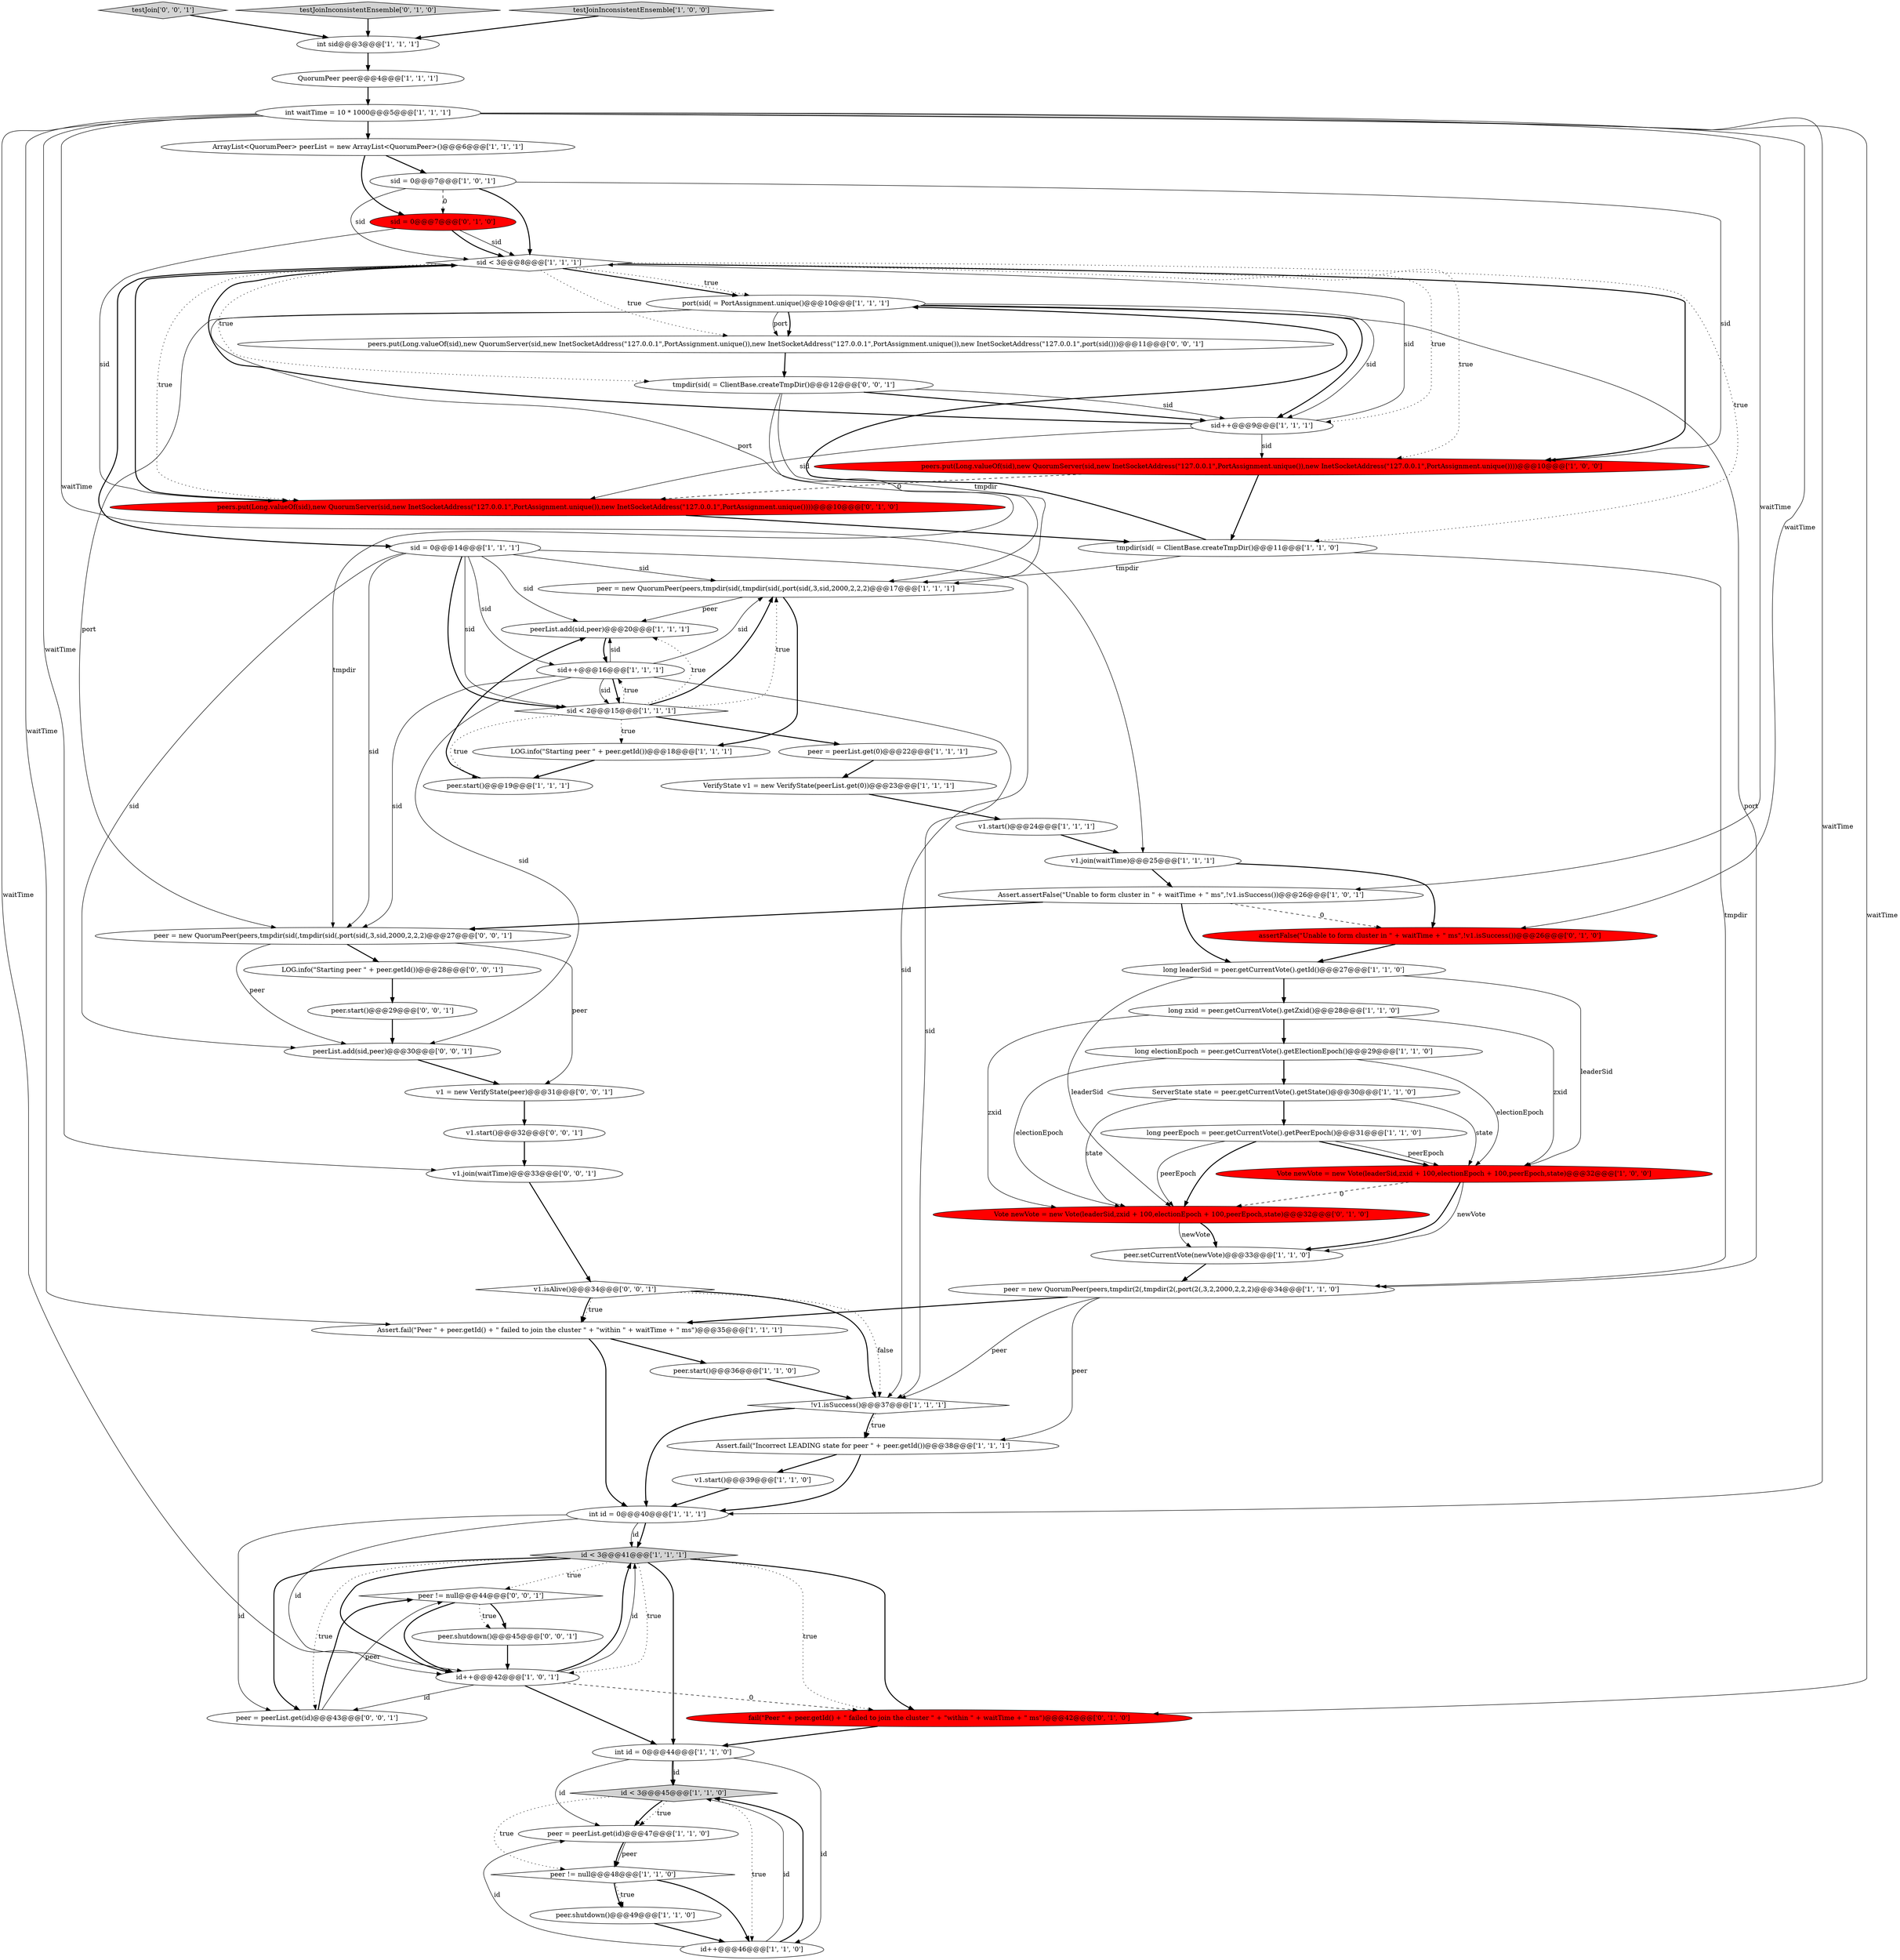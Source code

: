 digraph {
9 [style = filled, label = "id < 3@@@45@@@['1', '1', '0']", fillcolor = lightgray, shape = diamond image = "AAA0AAABBB1BBB"];
53 [style = filled, label = "peer.start()@@@29@@@['0', '0', '1']", fillcolor = white, shape = ellipse image = "AAA0AAABBB3BBB"];
10 [style = filled, label = "v1.start()@@@24@@@['1', '1', '1']", fillcolor = white, shape = ellipse image = "AAA0AAABBB1BBB"];
25 [style = filled, label = "int id = 0@@@40@@@['1', '1', '1']", fillcolor = white, shape = ellipse image = "AAA0AAABBB1BBB"];
28 [style = filled, label = "int waitTime = 10 * 1000@@@5@@@['1', '1', '1']", fillcolor = white, shape = ellipse image = "AAA0AAABBB1BBB"];
14 [style = filled, label = "id < 3@@@41@@@['1', '1', '1']", fillcolor = lightgray, shape = diamond image = "AAA0AAABBB1BBB"];
30 [style = filled, label = "port(sid( = PortAssignment.unique()@@@10@@@['1', '1', '1']", fillcolor = white, shape = ellipse image = "AAA0AAABBB1BBB"];
64 [style = filled, label = "v1.start()@@@32@@@['0', '0', '1']", fillcolor = white, shape = ellipse image = "AAA0AAABBB3BBB"];
62 [style = filled, label = "LOG.info(\"Starting peer \" + peer.getId())@@@28@@@['0', '0', '1']", fillcolor = white, shape = ellipse image = "AAA0AAABBB3BBB"];
21 [style = filled, label = "sid < 3@@@8@@@['1', '1', '1']", fillcolor = white, shape = diamond image = "AAA0AAABBB1BBB"];
4 [style = filled, label = "peer.start()@@@19@@@['1', '1', '1']", fillcolor = white, shape = ellipse image = "AAA0AAABBB1BBB"];
51 [style = filled, label = "peer != null@@@44@@@['0', '0', '1']", fillcolor = white, shape = diamond image = "AAA0AAABBB3BBB"];
36 [style = filled, label = "peerList.add(sid,peer)@@@20@@@['1', '1', '1']", fillcolor = white, shape = ellipse image = "AAA0AAABBB1BBB"];
34 [style = filled, label = "LOG.info(\"Starting peer \" + peer.getId())@@@18@@@['1', '1', '1']", fillcolor = white, shape = ellipse image = "AAA0AAABBB1BBB"];
57 [style = filled, label = "peerList.add(sid,peer)@@@30@@@['0', '0', '1']", fillcolor = white, shape = ellipse image = "AAA0AAABBB3BBB"];
60 [style = filled, label = "testJoin['0', '0', '1']", fillcolor = lightgray, shape = diamond image = "AAA0AAABBB3BBB"];
16 [style = filled, label = "sid++@@@16@@@['1', '1', '1']", fillcolor = white, shape = ellipse image = "AAA0AAABBB1BBB"];
37 [style = filled, label = "peer = peerList.get(id)@@@47@@@['1', '1', '0']", fillcolor = white, shape = ellipse image = "AAA0AAABBB1BBB"];
48 [style = filled, label = "Vote newVote = new Vote(leaderSid,zxid + 100,electionEpoch + 100,peerEpoch,state)@@@32@@@['0', '1', '0']", fillcolor = red, shape = ellipse image = "AAA1AAABBB2BBB"];
35 [style = filled, label = "long leaderSid = peer.getCurrentVote().getId()@@@27@@@['1', '1', '0']", fillcolor = white, shape = ellipse image = "AAA0AAABBB1BBB"];
3 [style = filled, label = "ArrayList<QuorumPeer> peerList = new ArrayList<QuorumPeer>()@@@6@@@['1', '1', '1']", fillcolor = white, shape = ellipse image = "AAA0AAABBB1BBB"];
11 [style = filled, label = "!v1.isSuccess()@@@37@@@['1', '1', '1']", fillcolor = white, shape = diamond image = "AAA0AAABBB1BBB"];
26 [style = filled, label = "peer != null@@@48@@@['1', '1', '0']", fillcolor = white, shape = diamond image = "AAA0AAABBB1BBB"];
22 [style = filled, label = "peers.put(Long.valueOf(sid),new QuorumServer(sid,new InetSocketAddress(\"127.0.0.1\",PortAssignment.unique()),new InetSocketAddress(\"127.0.0.1\",PortAssignment.unique())))@@@10@@@['1', '0', '0']", fillcolor = red, shape = ellipse image = "AAA1AAABBB1BBB"];
31 [style = filled, label = "Assert.fail(\"Incorrect LEADING state for peer \" + peer.getId())@@@38@@@['1', '1', '1']", fillcolor = white, shape = ellipse image = "AAA0AAABBB1BBB"];
5 [style = filled, label = "int sid@@@3@@@['1', '1', '1']", fillcolor = white, shape = ellipse image = "AAA0AAABBB1BBB"];
15 [style = filled, label = "peer = new QuorumPeer(peers,tmpdir(sid(,tmpdir(sid(,port(sid(,3,sid,2000,2,2,2)@@@17@@@['1', '1', '1']", fillcolor = white, shape = ellipse image = "AAA0AAABBB1BBB"];
19 [style = filled, label = "peer = peerList.get(0)@@@22@@@['1', '1', '1']", fillcolor = white, shape = ellipse image = "AAA0AAABBB1BBB"];
23 [style = filled, label = "peer = new QuorumPeer(peers,tmpdir(2(,tmpdir(2(,port(2(,3,2,2000,2,2,2)@@@34@@@['1', '1', '0']", fillcolor = white, shape = ellipse image = "AAA0AAABBB1BBB"];
29 [style = filled, label = "peer.shutdown()@@@49@@@['1', '1', '0']", fillcolor = white, shape = ellipse image = "AAA0AAABBB1BBB"];
44 [style = filled, label = "id++@@@42@@@['1', '0', '1']", fillcolor = white, shape = ellipse image = "AAA0AAABBB1BBB"];
55 [style = filled, label = "v1.isAlive()@@@34@@@['0', '0', '1']", fillcolor = white, shape = diamond image = "AAA0AAABBB3BBB"];
24 [style = filled, label = "long zxid = peer.getCurrentVote().getZxid()@@@28@@@['1', '1', '0']", fillcolor = white, shape = ellipse image = "AAA0AAABBB1BBB"];
6 [style = filled, label = "sid < 2@@@15@@@['1', '1', '1']", fillcolor = white, shape = diamond image = "AAA0AAABBB1BBB"];
47 [style = filled, label = "testJoinInconsistentEnsemble['0', '1', '0']", fillcolor = lightgray, shape = diamond image = "AAA0AAABBB2BBB"];
54 [style = filled, label = "tmpdir(sid( = ClientBase.createTmpDir()@@@12@@@['0', '0', '1']", fillcolor = white, shape = ellipse image = "AAA0AAABBB3BBB"];
50 [style = filled, label = "peers.put(Long.valueOf(sid),new QuorumServer(sid,new InetSocketAddress(\"127.0.0.1\",PortAssignment.unique()),new InetSocketAddress(\"127.0.0.1\",PortAssignment.unique())))@@@10@@@['0', '1', '0']", fillcolor = red, shape = ellipse image = "AAA1AAABBB2BBB"];
33 [style = filled, label = "ServerState state = peer.getCurrentVote().getState()@@@30@@@['1', '1', '0']", fillcolor = white, shape = ellipse image = "AAA0AAABBB1BBB"];
43 [style = filled, label = "id++@@@46@@@['1', '1', '0']", fillcolor = white, shape = ellipse image = "AAA0AAABBB1BBB"];
52 [style = filled, label = "peers.put(Long.valueOf(sid),new QuorumServer(sid,new InetSocketAddress(\"127.0.0.1\",PortAssignment.unique()),new InetSocketAddress(\"127.0.0.1\",PortAssignment.unique()),new InetSocketAddress(\"127.0.0.1\",port(sid()))@@@11@@@['0', '0', '1']", fillcolor = white, shape = ellipse image = "AAA0AAABBB3BBB"];
0 [style = filled, label = "sid = 0@@@14@@@['1', '1', '1']", fillcolor = white, shape = ellipse image = "AAA0AAABBB1BBB"];
56 [style = filled, label = "peer = peerList.get(id)@@@43@@@['0', '0', '1']", fillcolor = white, shape = ellipse image = "AAA0AAABBB3BBB"];
2 [style = filled, label = "peer.start()@@@36@@@['1', '1', '0']", fillcolor = white, shape = ellipse image = "AAA0AAABBB1BBB"];
17 [style = filled, label = "testJoinInconsistentEnsemble['1', '0', '0']", fillcolor = lightgray, shape = diamond image = "AAA0AAABBB1BBB"];
59 [style = filled, label = "v1 = new VerifyState(peer)@@@31@@@['0', '0', '1']", fillcolor = white, shape = ellipse image = "AAA0AAABBB3BBB"];
1 [style = filled, label = "sid = 0@@@7@@@['1', '0', '1']", fillcolor = white, shape = ellipse image = "AAA0AAABBB1BBB"];
46 [style = filled, label = "sid = 0@@@7@@@['0', '1', '0']", fillcolor = red, shape = ellipse image = "AAA1AAABBB2BBB"];
32 [style = filled, label = "QuorumPeer peer@@@4@@@['1', '1', '1']", fillcolor = white, shape = ellipse image = "AAA0AAABBB1BBB"];
38 [style = filled, label = "Assert.assertFalse(\"Unable to form cluster in \" + waitTime + \" ms\",!v1.isSuccess())@@@26@@@['1', '0', '1']", fillcolor = white, shape = ellipse image = "AAA0AAABBB1BBB"];
12 [style = filled, label = "int id = 0@@@44@@@['1', '1', '0']", fillcolor = white, shape = ellipse image = "AAA0AAABBB1BBB"];
58 [style = filled, label = "v1.join(waitTime)@@@33@@@['0', '0', '1']", fillcolor = white, shape = ellipse image = "AAA0AAABBB3BBB"];
13 [style = filled, label = "sid++@@@9@@@['1', '1', '1']", fillcolor = white, shape = ellipse image = "AAA0AAABBB1BBB"];
45 [style = filled, label = "assertFalse(\"Unable to form cluster in \" + waitTime + \" ms\",!v1.isSuccess())@@@26@@@['0', '1', '0']", fillcolor = red, shape = ellipse image = "AAA1AAABBB2BBB"];
39 [style = filled, label = "v1.join(waitTime)@@@25@@@['1', '1', '1']", fillcolor = white, shape = ellipse image = "AAA0AAABBB1BBB"];
7 [style = filled, label = "tmpdir(sid( = ClientBase.createTmpDir()@@@11@@@['1', '1', '0']", fillcolor = white, shape = ellipse image = "AAA0AAABBB1BBB"];
42 [style = filled, label = "v1.start()@@@39@@@['1', '1', '0']", fillcolor = white, shape = ellipse image = "AAA0AAABBB1BBB"];
20 [style = filled, label = "Vote newVote = new Vote(leaderSid,zxid + 100,electionEpoch + 100,peerEpoch,state)@@@32@@@['1', '0', '0']", fillcolor = red, shape = ellipse image = "AAA1AAABBB1BBB"];
41 [style = filled, label = "Assert.fail(\"Peer \" + peer.getId() + \" failed to join the cluster \" + \"within \" + waitTime + \" ms\")@@@35@@@['1', '1', '1']", fillcolor = white, shape = ellipse image = "AAA0AAABBB1BBB"];
49 [style = filled, label = "fail(\"Peer \" + peer.getId() + \" failed to join the cluster \" + \"within \" + waitTime + \" ms\")@@@42@@@['0', '1', '0']", fillcolor = red, shape = ellipse image = "AAA1AAABBB2BBB"];
8 [style = filled, label = "peer.setCurrentVote(newVote)@@@33@@@['1', '1', '0']", fillcolor = white, shape = ellipse image = "AAA0AAABBB1BBB"];
61 [style = filled, label = "peer = new QuorumPeer(peers,tmpdir(sid(,tmpdir(sid(,port(sid(,3,sid,2000,2,2,2)@@@27@@@['0', '0', '1']", fillcolor = white, shape = ellipse image = "AAA0AAABBB3BBB"];
63 [style = filled, label = "peer.shutdown()@@@45@@@['0', '0', '1']", fillcolor = white, shape = ellipse image = "AAA0AAABBB3BBB"];
27 [style = filled, label = "VerifyState v1 = new VerifyState(peerList.get(0))@@@23@@@['1', '1', '1']", fillcolor = white, shape = ellipse image = "AAA0AAABBB1BBB"];
18 [style = filled, label = "long electionEpoch = peer.getCurrentVote().getElectionEpoch()@@@29@@@['1', '1', '0']", fillcolor = white, shape = ellipse image = "AAA0AAABBB1BBB"];
40 [style = filled, label = "long peerEpoch = peer.getCurrentVote().getPeerEpoch()@@@31@@@['1', '1', '0']", fillcolor = white, shape = ellipse image = "AAA0AAABBB1BBB"];
7->23 [style = solid, label="tmpdir"];
16->6 [style = solid, label="sid"];
0->61 [style = solid, label="sid"];
30->13 [style = bold, label=""];
24->48 [style = solid, label="zxid"];
7->30 [style = bold, label=""];
30->52 [style = bold, label=""];
30->61 [style = solid, label="port"];
21->52 [style = dotted, label="true"];
9->37 [style = dotted, label="true"];
25->14 [style = bold, label=""];
57->59 [style = bold, label=""];
40->20 [style = bold, label=""];
21->30 [style = bold, label=""];
12->9 [style = bold, label=""];
61->57 [style = solid, label="peer"];
30->23 [style = solid, label="port"];
14->51 [style = dotted, label="true"];
9->37 [style = bold, label=""];
14->44 [style = dotted, label="true"];
28->49 [style = solid, label="waitTime"];
46->21 [style = bold, label=""];
1->21 [style = solid, label="sid"];
11->31 [style = dotted, label="true"];
10->39 [style = bold, label=""];
62->53 [style = bold, label=""];
15->36 [style = solid, label="peer"];
1->21 [style = bold, label=""];
21->7 [style = dotted, label="true"];
30->52 [style = solid, label="port"];
16->61 [style = solid, label="sid"];
39->38 [style = bold, label=""];
29->43 [style = bold, label=""];
55->11 [style = bold, label=""];
18->48 [style = solid, label="electionEpoch"];
4->36 [style = bold, label=""];
28->3 [style = bold, label=""];
33->20 [style = solid, label="state"];
45->35 [style = bold, label=""];
30->15 [style = solid, label="port"];
21->50 [style = bold, label=""];
13->21 [style = solid, label="sid"];
11->25 [style = bold, label=""];
6->15 [style = dotted, label="true"];
0->15 [style = solid, label="sid"];
3->46 [style = bold, label=""];
17->5 [style = bold, label=""];
49->12 [style = bold, label=""];
59->64 [style = bold, label=""];
9->26 [style = dotted, label="true"];
55->41 [style = bold, label=""];
8->23 [style = bold, label=""];
21->0 [style = bold, label=""];
15->34 [style = bold, label=""];
37->26 [style = bold, label=""];
16->6 [style = bold, label=""];
12->37 [style = solid, label="id"];
51->44 [style = bold, label=""];
26->43 [style = bold, label=""];
39->45 [style = bold, label=""];
21->22 [style = dotted, label="true"];
21->50 [style = dotted, label="true"];
20->48 [style = dashed, label="0"];
46->50 [style = solid, label="sid"];
28->58 [style = solid, label="waitTime"];
14->56 [style = bold, label=""];
55->11 [style = dotted, label="false"];
24->18 [style = bold, label=""];
41->2 [style = bold, label=""];
44->12 [style = bold, label=""];
22->7 [style = bold, label=""];
35->20 [style = solid, label="leaderSid"];
28->41 [style = solid, label="waitTime"];
56->51 [style = bold, label=""];
0->6 [style = solid, label="sid"];
20->8 [style = bold, label=""];
1->22 [style = solid, label="sid"];
16->15 [style = solid, label="sid"];
12->43 [style = solid, label="id"];
21->54 [style = dotted, label="true"];
21->22 [style = bold, label=""];
28->38 [style = solid, label="waitTime"];
61->59 [style = solid, label="peer"];
21->30 [style = dotted, label="true"];
1->46 [style = dashed, label="0"];
0->57 [style = solid, label="sid"];
46->21 [style = solid, label="sid"];
9->43 [style = dotted, label="true"];
7->15 [style = solid, label="tmpdir"];
36->16 [style = bold, label=""];
21->13 [style = dotted, label="true"];
0->36 [style = solid, label="sid"];
37->26 [style = solid, label="peer"];
38->35 [style = bold, label=""];
23->11 [style = solid, label="peer"];
33->48 [style = solid, label="state"];
51->63 [style = bold, label=""];
52->54 [style = bold, label=""];
51->63 [style = dotted, label="true"];
13->50 [style = solid, label="sid"];
31->25 [style = bold, label=""];
43->9 [style = solid, label="id"];
3->1 [style = bold, label=""];
25->14 [style = solid, label="id"];
18->20 [style = solid, label="electionEpoch"];
56->51 [style = solid, label="peer"];
42->25 [style = bold, label=""];
16->36 [style = solid, label="sid"];
18->33 [style = bold, label=""];
23->41 [style = bold, label=""];
44->14 [style = bold, label=""];
54->61 [style = solid, label="tmpdir"];
43->9 [style = bold, label=""];
6->15 [style = bold, label=""];
35->24 [style = bold, label=""];
60->5 [style = bold, label=""];
5->32 [style = bold, label=""];
11->31 [style = bold, label=""];
31->42 [style = bold, label=""];
13->22 [style = solid, label="sid"];
40->48 [style = solid, label="peerEpoch"];
25->44 [style = solid, label="id"];
54->13 [style = solid, label="sid"];
27->10 [style = bold, label=""];
0->11 [style = solid, label="sid"];
28->25 [style = solid, label="waitTime"];
47->5 [style = bold, label=""];
43->37 [style = solid, label="id"];
14->49 [style = dotted, label="true"];
64->58 [style = bold, label=""];
30->13 [style = solid, label="sid"];
2->11 [style = bold, label=""];
24->20 [style = solid, label="zxid"];
61->62 [style = bold, label=""];
16->11 [style = solid, label="sid"];
48->8 [style = solid, label="newVote"];
0->16 [style = solid, label="sid"];
63->44 [style = bold, label=""];
28->39 [style = solid, label="waitTime"];
16->57 [style = solid, label="sid"];
40->48 [style = bold, label=""];
14->49 [style = bold, label=""];
44->14 [style = solid, label="id"];
6->36 [style = dotted, label="true"];
0->6 [style = bold, label=""];
53->57 [style = bold, label=""];
26->29 [style = bold, label=""];
20->8 [style = solid, label="newVote"];
25->56 [style = solid, label="id"];
50->7 [style = bold, label=""];
6->19 [style = bold, label=""];
48->8 [style = bold, label=""];
38->61 [style = bold, label=""];
58->55 [style = bold, label=""];
35->48 [style = solid, label="leaderSid"];
14->56 [style = dotted, label="true"];
14->44 [style = bold, label=""];
22->50 [style = dashed, label="0"];
54->15 [style = solid, label="tmpdir"];
28->44 [style = solid, label="waitTime"];
33->40 [style = bold, label=""];
28->45 [style = solid, label="waitTime"];
6->4 [style = dotted, label="true"];
54->13 [style = bold, label=""];
23->31 [style = solid, label="peer"];
19->27 [style = bold, label=""];
14->12 [style = bold, label=""];
12->9 [style = solid, label="id"];
44->56 [style = solid, label="id"];
6->34 [style = dotted, label="true"];
34->4 [style = bold, label=""];
44->49 [style = dashed, label="0"];
26->29 [style = dotted, label="true"];
55->41 [style = dotted, label="true"];
41->25 [style = bold, label=""];
38->45 [style = dashed, label="0"];
40->20 [style = solid, label="peerEpoch"];
13->21 [style = bold, label=""];
32->28 [style = bold, label=""];
6->16 [style = dotted, label="true"];
}
